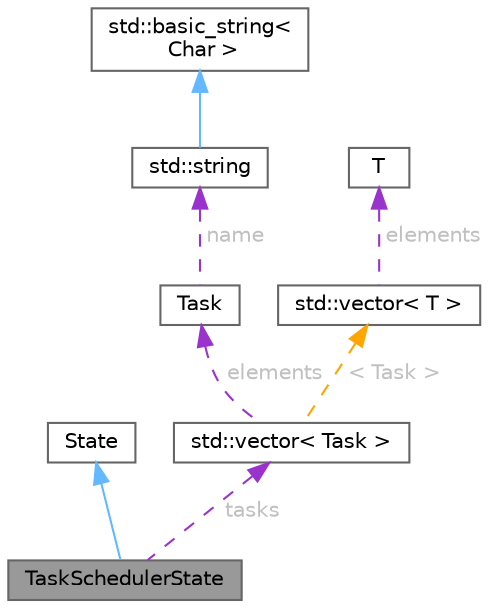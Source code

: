 digraph "TaskSchedulerState"
{
 // INTERACTIVE_SVG=YES
 // LATEX_PDF_SIZE
  bgcolor="transparent";
  edge [fontname=Helvetica,fontsize=10,labelfontname=Helvetica,labelfontsize=10];
  node [fontname=Helvetica,fontsize=10,shape=box,height=0.2,width=0.4];
  Node1 [id="Node000001",label="TaskSchedulerState",height=0.2,width=0.4,color="gray40", fillcolor="grey60", style="filled", fontcolor="black",tooltip="Represents the state of the task scheduler problem."];
  Node2 -> Node1 [id="edge1_Node000001_Node000002",dir="back",color="steelblue1",style="solid",tooltip=" "];
  Node2 [id="Node000002",label="State",height=0.2,width=0.4,color="gray40", fillcolor="white", style="filled",URL="$classState.html",tooltip="Represents an abstract state in a problem."];
  Node3 -> Node1 [id="edge2_Node000001_Node000003",dir="back",color="darkorchid3",style="dashed",tooltip=" ",label=" tasks",fontcolor="grey" ];
  Node3 [id="Node000003",label="std::vector\< Task \>",height=0.2,width=0.4,color="gray40", fillcolor="white", style="filled",tooltip=" "];
  Node4 -> Node3 [id="edge3_Node000003_Node000004",dir="back",color="darkorchid3",style="dashed",tooltip=" ",label=" elements",fontcolor="grey" ];
  Node4 [id="Node000004",label="Task",height=0.2,width=0.4,color="gray40", fillcolor="white", style="filled",URL="$classTask.html",tooltip="Represents a task with a name, priority, and deadline."];
  Node5 -> Node4 [id="edge4_Node000004_Node000005",dir="back",color="darkorchid3",style="dashed",tooltip=" ",label=" name",fontcolor="grey" ];
  Node5 [id="Node000005",label="std::string",height=0.2,width=0.4,color="gray40", fillcolor="white", style="filled",tooltip=" "];
  Node6 -> Node5 [id="edge5_Node000005_Node000006",dir="back",color="steelblue1",style="solid",tooltip=" "];
  Node6 [id="Node000006",label="std::basic_string\<\l Char \>",height=0.2,width=0.4,color="gray40", fillcolor="white", style="filled",tooltip=" "];
  Node7 -> Node3 [id="edge6_Node000003_Node000007",dir="back",color="orange",style="dashed",tooltip=" ",label=" \< Task \>",fontcolor="grey" ];
  Node7 [id="Node000007",label="std::vector\< T \>",height=0.2,width=0.4,color="gray40", fillcolor="white", style="filled",tooltip=" "];
  Node8 -> Node7 [id="edge7_Node000007_Node000008",dir="back",color="darkorchid3",style="dashed",tooltip=" ",label=" elements",fontcolor="grey" ];
  Node8 [id="Node000008",label="T",height=0.2,width=0.4,color="gray40", fillcolor="white", style="filled",tooltip=" "];
}
